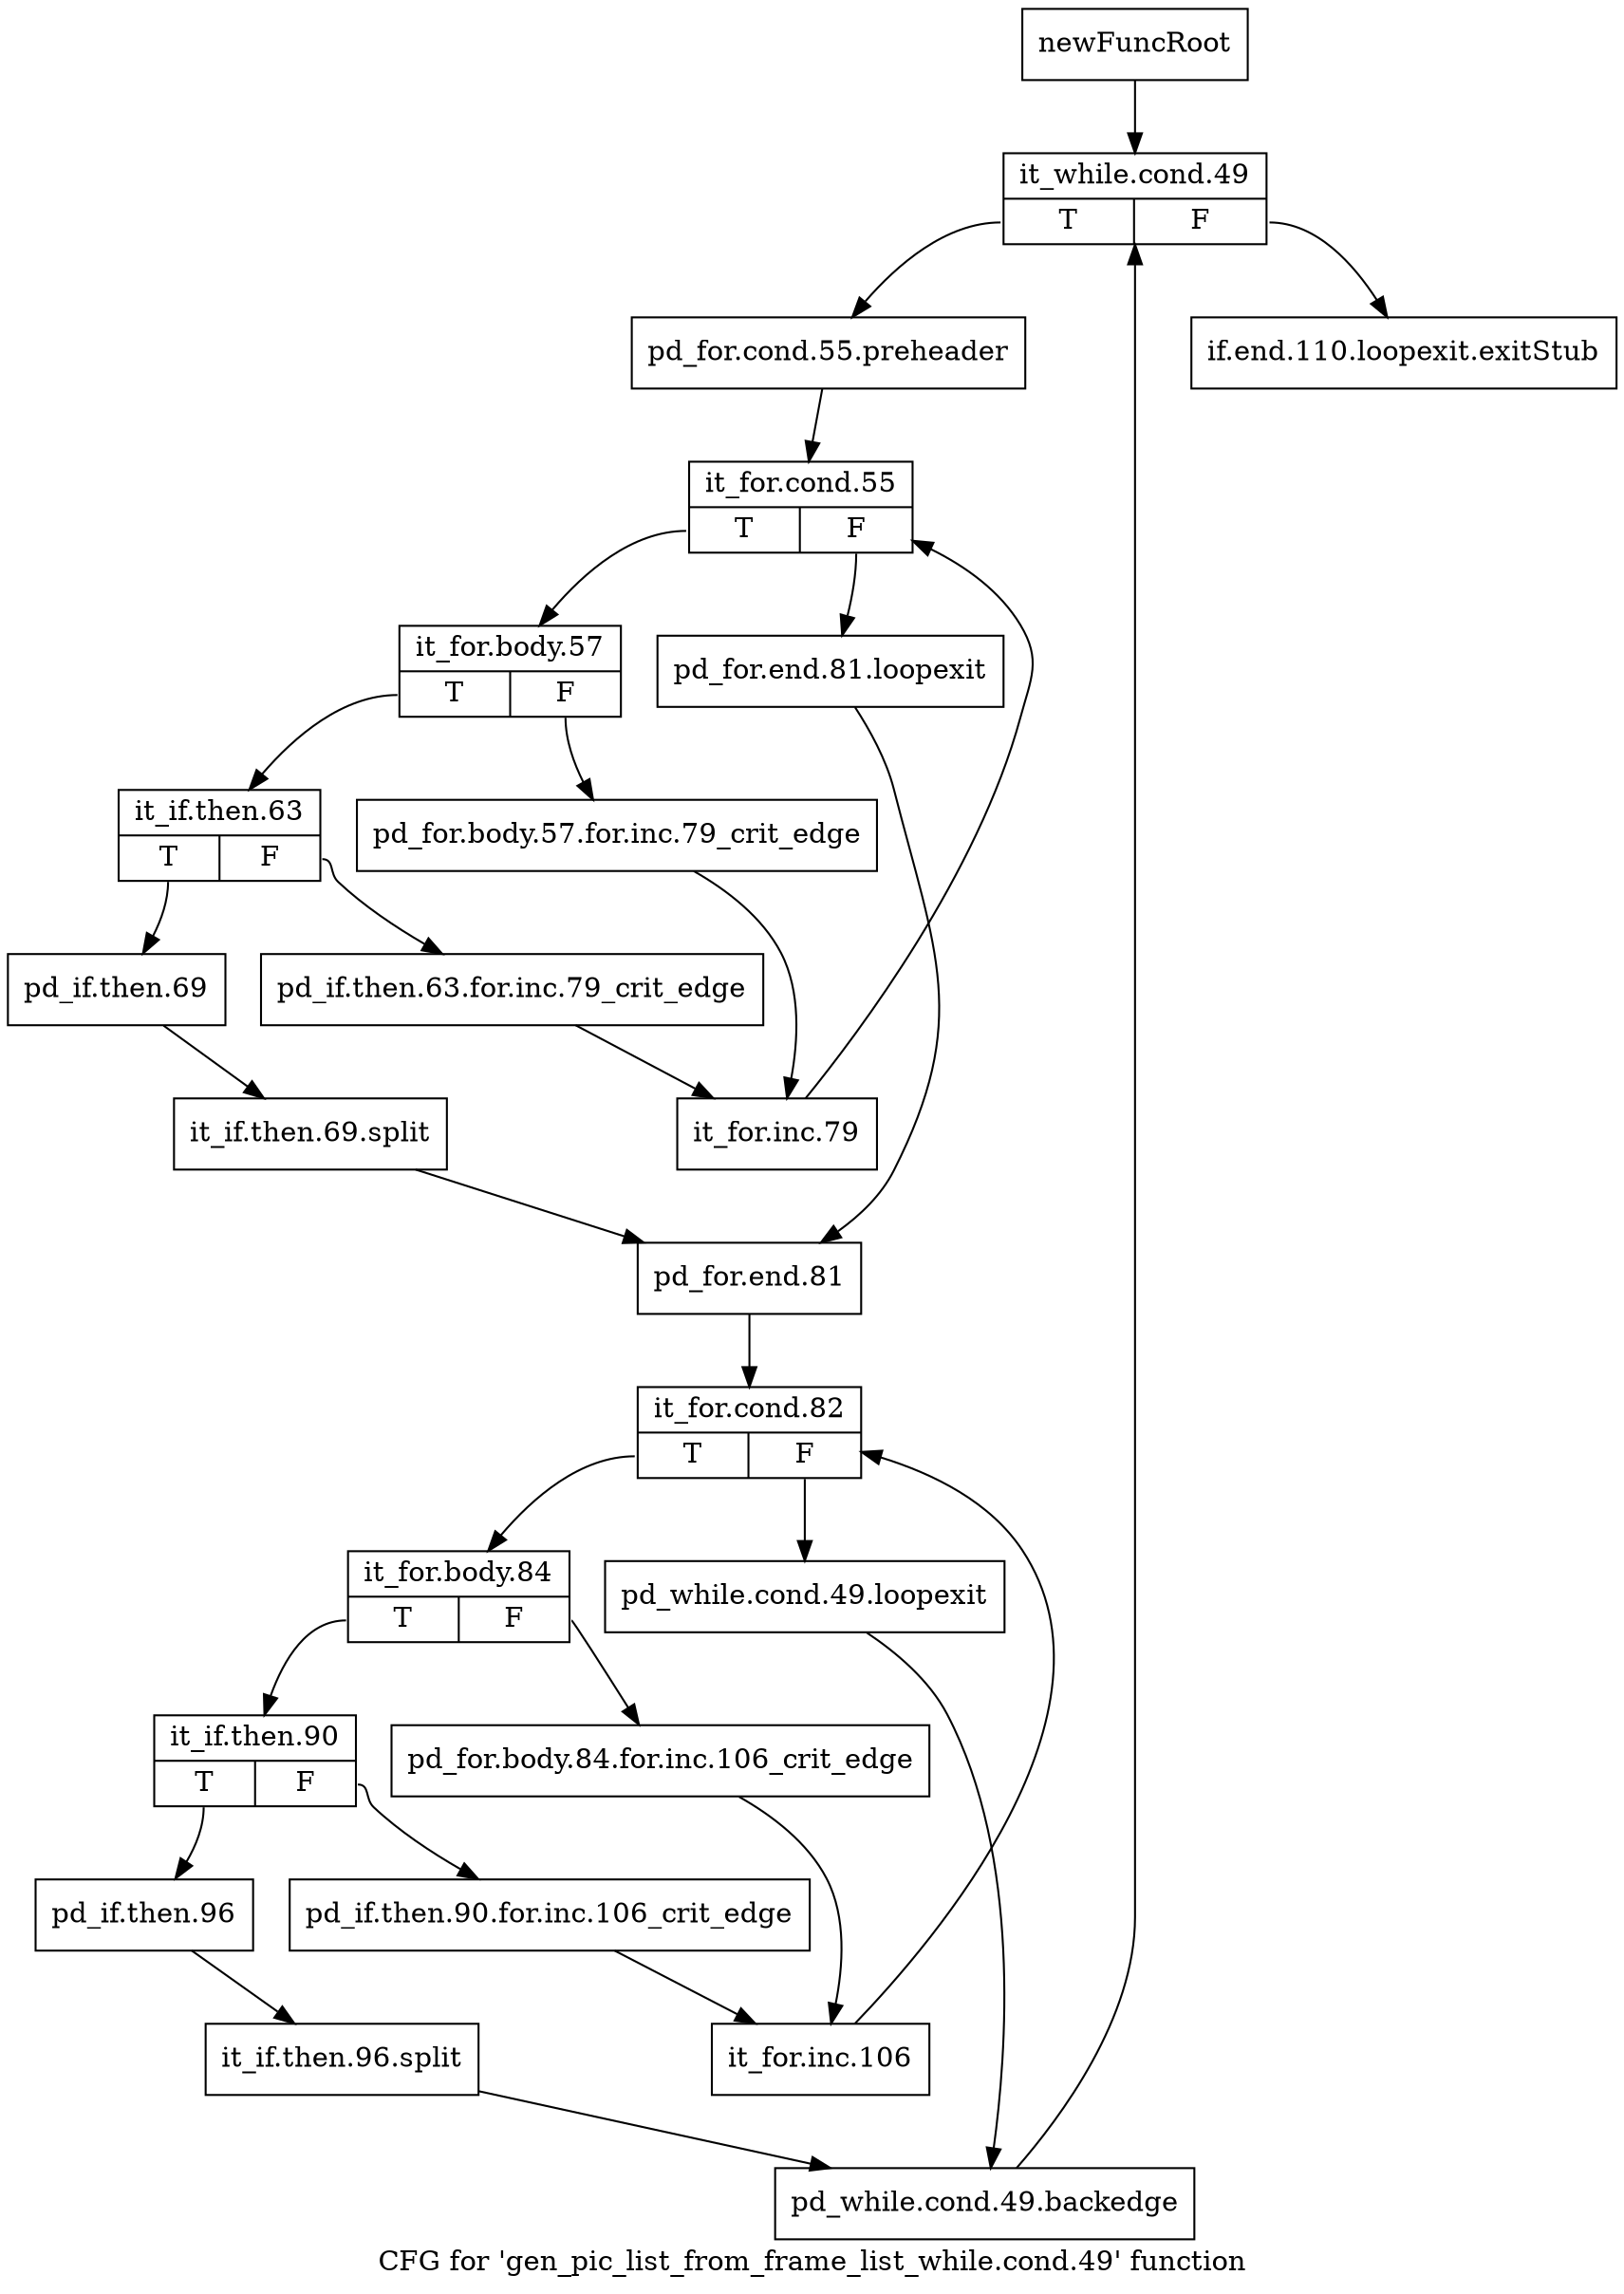 digraph "CFG for 'gen_pic_list_from_frame_list_while.cond.49' function" {
	label="CFG for 'gen_pic_list_from_frame_list_while.cond.49' function";

	Node0x2540210 [shape=record,label="{newFuncRoot}"];
	Node0x2540210 -> Node0x25402b0;
	Node0x2540260 [shape=record,label="{if.end.110.loopexit.exitStub}"];
	Node0x25402b0 [shape=record,label="{it_while.cond.49|{<s0>T|<s1>F}}"];
	Node0x25402b0:s0 -> Node0x2540300;
	Node0x25402b0:s1 -> Node0x2540260;
	Node0x2540300 [shape=record,label="{pd_for.cond.55.preheader}"];
	Node0x2540300 -> Node0x2540350;
	Node0x2540350 [shape=record,label="{it_for.cond.55|{<s0>T|<s1>F}}"];
	Node0x2540350:s0 -> Node0x25403f0;
	Node0x2540350:s1 -> Node0x25403a0;
	Node0x25403a0 [shape=record,label="{pd_for.end.81.loopexit}"];
	Node0x25403a0 -> Node0x25405d0;
	Node0x25403f0 [shape=record,label="{it_for.body.57|{<s0>T|<s1>F}}"];
	Node0x25403f0:s0 -> Node0x2540490;
	Node0x25403f0:s1 -> Node0x2540440;
	Node0x2540440 [shape=record,label="{pd_for.body.57.for.inc.79_crit_edge}"];
	Node0x2540440 -> Node0x2540530;
	Node0x2540490 [shape=record,label="{it_if.then.63|{<s0>T|<s1>F}}"];
	Node0x2540490:s0 -> Node0x2540580;
	Node0x2540490:s1 -> Node0x25404e0;
	Node0x25404e0 [shape=record,label="{pd_if.then.63.for.inc.79_crit_edge}"];
	Node0x25404e0 -> Node0x2540530;
	Node0x2540530 [shape=record,label="{it_for.inc.79}"];
	Node0x2540530 -> Node0x2540350;
	Node0x2540580 [shape=record,label="{pd_if.then.69}"];
	Node0x2540580 -> Node0x35c3270;
	Node0x35c3270 [shape=record,label="{it_if.then.69.split}"];
	Node0x35c3270 -> Node0x25405d0;
	Node0x25405d0 [shape=record,label="{pd_for.end.81}"];
	Node0x25405d0 -> Node0x2540620;
	Node0x2540620 [shape=record,label="{it_for.cond.82|{<s0>T|<s1>F}}"];
	Node0x2540620:s0 -> Node0x25406c0;
	Node0x2540620:s1 -> Node0x2540670;
	Node0x2540670 [shape=record,label="{pd_while.cond.49.loopexit}"];
	Node0x2540670 -> Node0x25408a0;
	Node0x25406c0 [shape=record,label="{it_for.body.84|{<s0>T|<s1>F}}"];
	Node0x25406c0:s0 -> Node0x2540760;
	Node0x25406c0:s1 -> Node0x2540710;
	Node0x2540710 [shape=record,label="{pd_for.body.84.for.inc.106_crit_edge}"];
	Node0x2540710 -> Node0x2540800;
	Node0x2540760 [shape=record,label="{it_if.then.90|{<s0>T|<s1>F}}"];
	Node0x2540760:s0 -> Node0x2540850;
	Node0x2540760:s1 -> Node0x25407b0;
	Node0x25407b0 [shape=record,label="{pd_if.then.90.for.inc.106_crit_edge}"];
	Node0x25407b0 -> Node0x2540800;
	Node0x2540800 [shape=record,label="{it_for.inc.106}"];
	Node0x2540800 -> Node0x2540620;
	Node0x2540850 [shape=record,label="{pd_if.then.96}"];
	Node0x2540850 -> Node0x360f2d0;
	Node0x360f2d0 [shape=record,label="{it_if.then.96.split}"];
	Node0x360f2d0 -> Node0x25408a0;
	Node0x25408a0 [shape=record,label="{pd_while.cond.49.backedge}"];
	Node0x25408a0 -> Node0x25402b0;
}
